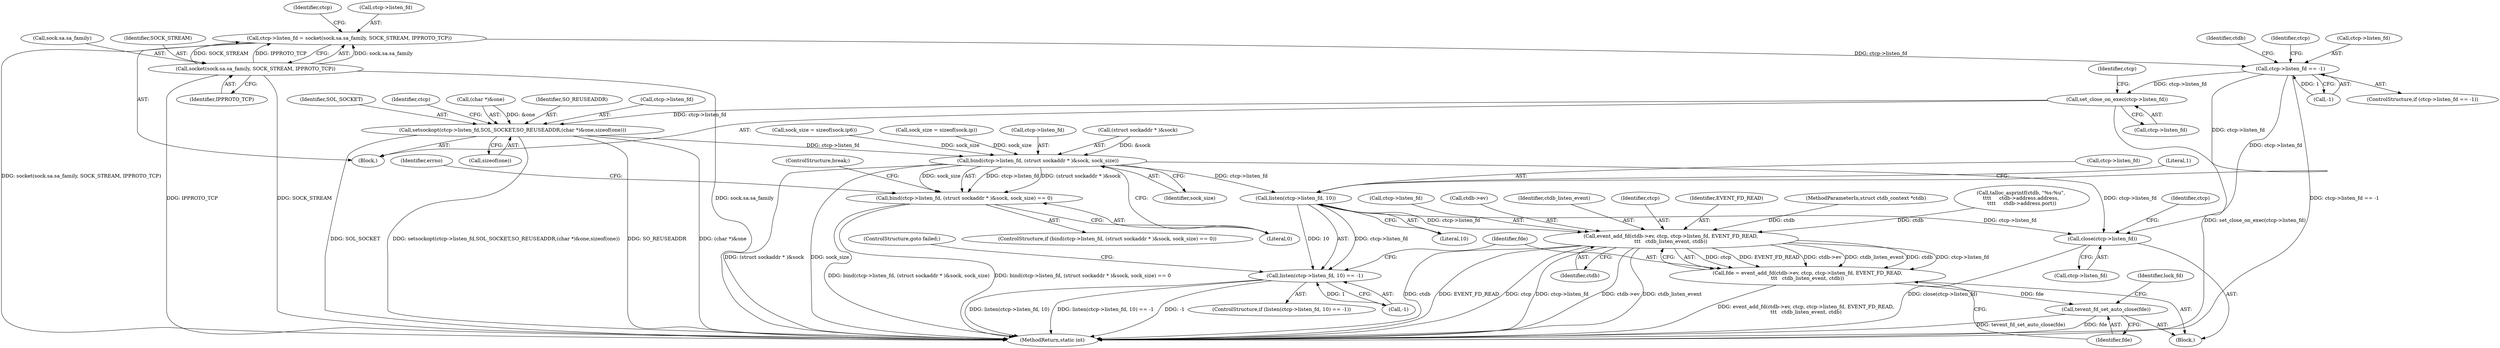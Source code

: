 digraph "0_samba_b9b9f6738fba5c32e87cb9c36b358355b444fb9b@API" {
"1000303" [label="(Call,ctcp->listen_fd = socket(sock.sa.sa_family, SOCK_STREAM, IPPROTO_TCP))"];
"1000307" [label="(Call,socket(sock.sa.sa_family, SOCK_STREAM, IPPROTO_TCP))"];
"1000316" [label="(Call,ctcp->listen_fd == -1)"];
"1000327" [label="(Call,set_close_on_exec(ctcp->listen_fd))"];
"1000331" [label="(Call,setsockopt(ctcp->listen_fd,SOL_SOCKET,SO_REUSEADDR,(char *)&one,sizeof(one)))"];
"1000345" [label="(Call,bind(ctcp->listen_fd, (struct sockaddr * )&sock, sock_size))"];
"1000344" [label="(Call,bind(ctcp->listen_fd, (struct sockaddr * )&sock, sock_size) == 0)"];
"1000456" [label="(Call,listen(ctcp->listen_fd, 10))"];
"1000455" [label="(Call,listen(ctcp->listen_fd, 10) == -1)"];
"1000467" [label="(Call,event_add_fd(ctdb->ev, ctcp, ctcp->listen_fd, EVENT_FD_READ,\n\t\t\t   ctdb_listen_event, ctdb))"];
"1000465" [label="(Call,fde = event_add_fd(ctdb->ev, ctcp, ctcp->listen_fd, EVENT_FD_READ,\n\t\t\t   ctdb_listen_event, ctdb))"];
"1000478" [label="(Call,tevent_fd_set_auto_close(fde))"];
"1000487" [label="(Call,close(ctcp->listen_fd))"];
"1000349" [label="(Call,(struct sockaddr * )&sock)"];
"1000500" [label="(MethodReturn,static int)"];
"1000411" [label="(Call,talloc_asprintf(ctdb, \"%s:%u\", \n\t\t\t\t     ctdb->address.address, \n\t\t\t\t     ctdb->address.port))"];
"1000467" [label="(Call,event_add_fd(ctdb->ev, ctcp, ctcp->listen_fd, EVENT_FD_READ,\n\t\t\t   ctdb_listen_event, ctdb))"];
"1000472" [label="(Call,ctcp->listen_fd)"];
"1000488" [label="(Call,ctcp->listen_fd)"];
"1000487" [label="(Call,close(ctcp->listen_fd))"];
"1000457" [label="(Call,ctcp->listen_fd)"];
"1000337" [label="(Call,(char *)&one)"];
"1000461" [label="(Call,-1)"];
"1000263" [label="(Call,sock_size = sizeof(sock.ip))"];
"1000468" [label="(Call,ctdb->ev)"];
"1000331" [label="(Call,setsockopt(ctcp->listen_fd,SOL_SOCKET,SO_REUSEADDR,(char *)&one,sizeof(one)))"];
"1000466" [label="(Identifier,fde)"];
"1000354" [label="(Literal,0)"];
"1000303" [label="(Call,ctcp->listen_fd = socket(sock.sa.sa_family, SOCK_STREAM, IPPROTO_TCP))"];
"1000335" [label="(Identifier,SOL_SOCKET)"];
"1000353" [label="(Identifier,sock_size)"];
"1000333" [label="(Identifier,ctcp)"];
"1000479" [label="(Identifier,fde)"];
"1000346" [label="(Call,ctcp->listen_fd)"];
"1000359" [label="(Identifier,errno)"];
"1000454" [label="(ControlStructure,if (listen(ctcp->listen_fd, 10) == -1))"];
"1000320" [label="(Call,-1)"];
"1000347" [label="(Identifier,ctcp)"];
"1000345" [label="(Call,bind(ctcp->listen_fd, (struct sockaddr * )&sock, sock_size))"];
"1000318" [label="(Identifier,ctcp)"];
"1000343" [label="(ControlStructure,if (bind(ctcp->listen_fd, (struct sockaddr * )&sock, sock_size) == 0))"];
"1000344" [label="(Call,bind(ctcp->listen_fd, (struct sockaddr * )&sock, sock_size) == 0)"];
"1000481" [label="(Identifier,lock_fd)"];
"1000316" [label="(Call,ctcp->listen_fd == -1)"];
"1000324" [label="(Identifier,ctdb)"];
"1000329" [label="(Identifier,ctcp)"];
"1000456" [label="(Call,listen(ctcp->listen_fd, 10))"];
"1000315" [label="(ControlStructure,if (ctcp->listen_fd == -1))"];
"1000327" [label="(Call,set_close_on_exec(ctcp->listen_fd))"];
"1000478" [label="(Call,tevent_fd_set_auto_close(fde))"];
"1000493" [label="(Identifier,ctcp)"];
"1000341" [label="(Call,sizeof(one))"];
"1000336" [label="(Identifier,SO_REUSEADDR)"];
"1000206" [label="(Block,)"];
"1000465" [label="(Call,fde = event_add_fd(ctdb->ev, ctcp, ctcp->listen_fd, EVENT_FD_READ,\n\t\t\t   ctdb_listen_event, ctdb))"];
"1000477" [label="(Identifier,ctdb)"];
"1000462" [label="(Literal,1)"];
"1000328" [label="(Call,ctcp->listen_fd)"];
"1000287" [label="(Call,sock_size = sizeof(sock.ip6))"];
"1000308" [label="(Call,sock.sa.sa_family)"];
"1000104" [label="(Block,)"];
"1000460" [label="(Literal,10)"];
"1000455" [label="(Call,listen(ctcp->listen_fd, 10) == -1)"];
"1000476" [label="(Identifier,ctdb_listen_event)"];
"1000471" [label="(Identifier,ctcp)"];
"1000332" [label="(Call,ctcp->listen_fd)"];
"1000307" [label="(Call,socket(sock.sa.sa_family, SOCK_STREAM, IPPROTO_TCP))"];
"1000317" [label="(Call,ctcp->listen_fd)"];
"1000475" [label="(Identifier,EVENT_FD_READ)"];
"1000356" [label="(ControlStructure,break;)"];
"1000304" [label="(Call,ctcp->listen_fd)"];
"1000314" [label="(Identifier,IPPROTO_TCP)"];
"1000313" [label="(Identifier,SOCK_STREAM)"];
"1000464" [label="(ControlStructure,goto failed;)"];
"1000103" [label="(MethodParameterIn,struct ctdb_context *ctdb)"];
"1000303" -> "1000206"  [label="AST: "];
"1000303" -> "1000307"  [label="CFG: "];
"1000304" -> "1000303"  [label="AST: "];
"1000307" -> "1000303"  [label="AST: "];
"1000318" -> "1000303"  [label="CFG: "];
"1000303" -> "1000500"  [label="DDG: socket(sock.sa.sa_family, SOCK_STREAM, IPPROTO_TCP)"];
"1000307" -> "1000303"  [label="DDG: sock.sa.sa_family"];
"1000307" -> "1000303"  [label="DDG: SOCK_STREAM"];
"1000307" -> "1000303"  [label="DDG: IPPROTO_TCP"];
"1000303" -> "1000316"  [label="DDG: ctcp->listen_fd"];
"1000307" -> "1000314"  [label="CFG: "];
"1000308" -> "1000307"  [label="AST: "];
"1000313" -> "1000307"  [label="AST: "];
"1000314" -> "1000307"  [label="AST: "];
"1000307" -> "1000500"  [label="DDG: SOCK_STREAM"];
"1000307" -> "1000500"  [label="DDG: sock.sa.sa_family"];
"1000307" -> "1000500"  [label="DDG: IPPROTO_TCP"];
"1000316" -> "1000315"  [label="AST: "];
"1000316" -> "1000320"  [label="CFG: "];
"1000317" -> "1000316"  [label="AST: "];
"1000320" -> "1000316"  [label="AST: "];
"1000324" -> "1000316"  [label="CFG: "];
"1000329" -> "1000316"  [label="CFG: "];
"1000316" -> "1000500"  [label="DDG: ctcp->listen_fd == -1"];
"1000320" -> "1000316"  [label="DDG: 1"];
"1000316" -> "1000327"  [label="DDG: ctcp->listen_fd"];
"1000316" -> "1000456"  [label="DDG: ctcp->listen_fd"];
"1000316" -> "1000487"  [label="DDG: ctcp->listen_fd"];
"1000327" -> "1000206"  [label="AST: "];
"1000327" -> "1000328"  [label="CFG: "];
"1000328" -> "1000327"  [label="AST: "];
"1000333" -> "1000327"  [label="CFG: "];
"1000327" -> "1000500"  [label="DDG: set_close_on_exec(ctcp->listen_fd)"];
"1000327" -> "1000331"  [label="DDG: ctcp->listen_fd"];
"1000331" -> "1000206"  [label="AST: "];
"1000331" -> "1000341"  [label="CFG: "];
"1000332" -> "1000331"  [label="AST: "];
"1000335" -> "1000331"  [label="AST: "];
"1000336" -> "1000331"  [label="AST: "];
"1000337" -> "1000331"  [label="AST: "];
"1000341" -> "1000331"  [label="AST: "];
"1000347" -> "1000331"  [label="CFG: "];
"1000331" -> "1000500"  [label="DDG: setsockopt(ctcp->listen_fd,SOL_SOCKET,SO_REUSEADDR,(char *)&one,sizeof(one))"];
"1000331" -> "1000500"  [label="DDG: SO_REUSEADDR"];
"1000331" -> "1000500"  [label="DDG: (char *)&one"];
"1000331" -> "1000500"  [label="DDG: SOL_SOCKET"];
"1000337" -> "1000331"  [label="DDG: &one"];
"1000331" -> "1000345"  [label="DDG: ctcp->listen_fd"];
"1000345" -> "1000344"  [label="AST: "];
"1000345" -> "1000353"  [label="CFG: "];
"1000346" -> "1000345"  [label="AST: "];
"1000349" -> "1000345"  [label="AST: "];
"1000353" -> "1000345"  [label="AST: "];
"1000354" -> "1000345"  [label="CFG: "];
"1000345" -> "1000500"  [label="DDG: (struct sockaddr * )&sock"];
"1000345" -> "1000500"  [label="DDG: sock_size"];
"1000345" -> "1000344"  [label="DDG: ctcp->listen_fd"];
"1000345" -> "1000344"  [label="DDG: (struct sockaddr * )&sock"];
"1000345" -> "1000344"  [label="DDG: sock_size"];
"1000349" -> "1000345"  [label="DDG: &sock"];
"1000263" -> "1000345"  [label="DDG: sock_size"];
"1000287" -> "1000345"  [label="DDG: sock_size"];
"1000345" -> "1000456"  [label="DDG: ctcp->listen_fd"];
"1000345" -> "1000487"  [label="DDG: ctcp->listen_fd"];
"1000344" -> "1000343"  [label="AST: "];
"1000344" -> "1000354"  [label="CFG: "];
"1000354" -> "1000344"  [label="AST: "];
"1000356" -> "1000344"  [label="CFG: "];
"1000359" -> "1000344"  [label="CFG: "];
"1000344" -> "1000500"  [label="DDG: bind(ctcp->listen_fd, (struct sockaddr * )&sock, sock_size) == 0"];
"1000344" -> "1000500"  [label="DDG: bind(ctcp->listen_fd, (struct sockaddr * )&sock, sock_size)"];
"1000456" -> "1000455"  [label="AST: "];
"1000456" -> "1000460"  [label="CFG: "];
"1000457" -> "1000456"  [label="AST: "];
"1000460" -> "1000456"  [label="AST: "];
"1000462" -> "1000456"  [label="CFG: "];
"1000456" -> "1000455"  [label="DDG: ctcp->listen_fd"];
"1000456" -> "1000455"  [label="DDG: 10"];
"1000456" -> "1000467"  [label="DDG: ctcp->listen_fd"];
"1000456" -> "1000487"  [label="DDG: ctcp->listen_fd"];
"1000455" -> "1000454"  [label="AST: "];
"1000455" -> "1000461"  [label="CFG: "];
"1000461" -> "1000455"  [label="AST: "];
"1000464" -> "1000455"  [label="CFG: "];
"1000466" -> "1000455"  [label="CFG: "];
"1000455" -> "1000500"  [label="DDG: listen(ctcp->listen_fd, 10) == -1"];
"1000455" -> "1000500"  [label="DDG: -1"];
"1000455" -> "1000500"  [label="DDG: listen(ctcp->listen_fd, 10)"];
"1000461" -> "1000455"  [label="DDG: 1"];
"1000467" -> "1000465"  [label="AST: "];
"1000467" -> "1000477"  [label="CFG: "];
"1000468" -> "1000467"  [label="AST: "];
"1000471" -> "1000467"  [label="AST: "];
"1000472" -> "1000467"  [label="AST: "];
"1000475" -> "1000467"  [label="AST: "];
"1000476" -> "1000467"  [label="AST: "];
"1000477" -> "1000467"  [label="AST: "];
"1000465" -> "1000467"  [label="CFG: "];
"1000467" -> "1000500"  [label="DDG: ctcp->listen_fd"];
"1000467" -> "1000500"  [label="DDG: ctdb->ev"];
"1000467" -> "1000500"  [label="DDG: ctdb_listen_event"];
"1000467" -> "1000500"  [label="DDG: ctdb"];
"1000467" -> "1000500"  [label="DDG: EVENT_FD_READ"];
"1000467" -> "1000500"  [label="DDG: ctcp"];
"1000467" -> "1000465"  [label="DDG: ctcp"];
"1000467" -> "1000465"  [label="DDG: EVENT_FD_READ"];
"1000467" -> "1000465"  [label="DDG: ctdb->ev"];
"1000467" -> "1000465"  [label="DDG: ctdb_listen_event"];
"1000467" -> "1000465"  [label="DDG: ctdb"];
"1000467" -> "1000465"  [label="DDG: ctcp->listen_fd"];
"1000411" -> "1000467"  [label="DDG: ctdb"];
"1000103" -> "1000467"  [label="DDG: ctdb"];
"1000465" -> "1000104"  [label="AST: "];
"1000466" -> "1000465"  [label="AST: "];
"1000479" -> "1000465"  [label="CFG: "];
"1000465" -> "1000500"  [label="DDG: event_add_fd(ctdb->ev, ctcp, ctcp->listen_fd, EVENT_FD_READ,\n\t\t\t   ctdb_listen_event, ctdb)"];
"1000465" -> "1000478"  [label="DDG: fde"];
"1000478" -> "1000104"  [label="AST: "];
"1000478" -> "1000479"  [label="CFG: "];
"1000479" -> "1000478"  [label="AST: "];
"1000481" -> "1000478"  [label="CFG: "];
"1000478" -> "1000500"  [label="DDG: fde"];
"1000478" -> "1000500"  [label="DDG: tevent_fd_set_auto_close(fde)"];
"1000487" -> "1000104"  [label="AST: "];
"1000487" -> "1000488"  [label="CFG: "];
"1000488" -> "1000487"  [label="AST: "];
"1000493" -> "1000487"  [label="CFG: "];
"1000487" -> "1000500"  [label="DDG: close(ctcp->listen_fd)"];
}
